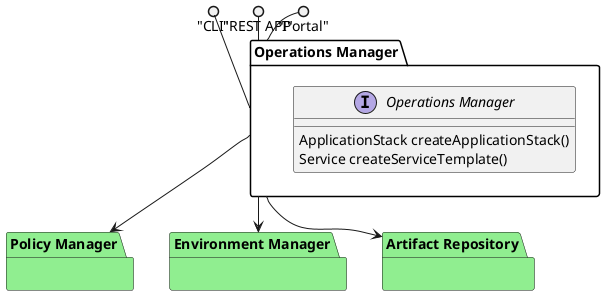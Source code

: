 @startuml

package "Operations Manager" {
  interface "Operations Manager" {
      ApplicationStack createApplicationStack()
      Service createServiceTemplate()
  }
}
"CLI" ()-- "Operations Manager"
"REST API" ()-- "Operations Manager"
"Portal" ()-- "Operations Manager"

package "Policy Manager"  #lightgreen {}
package "Environment Manager" #lightgreen {}
package "Artifact Repository" #lightgreen {}

"Operations Manager" --> "Artifact Repository"
"Operations Manager" --> "Policy Manager"
"Operations Manager" --> "Environment Manager"

@enduml
